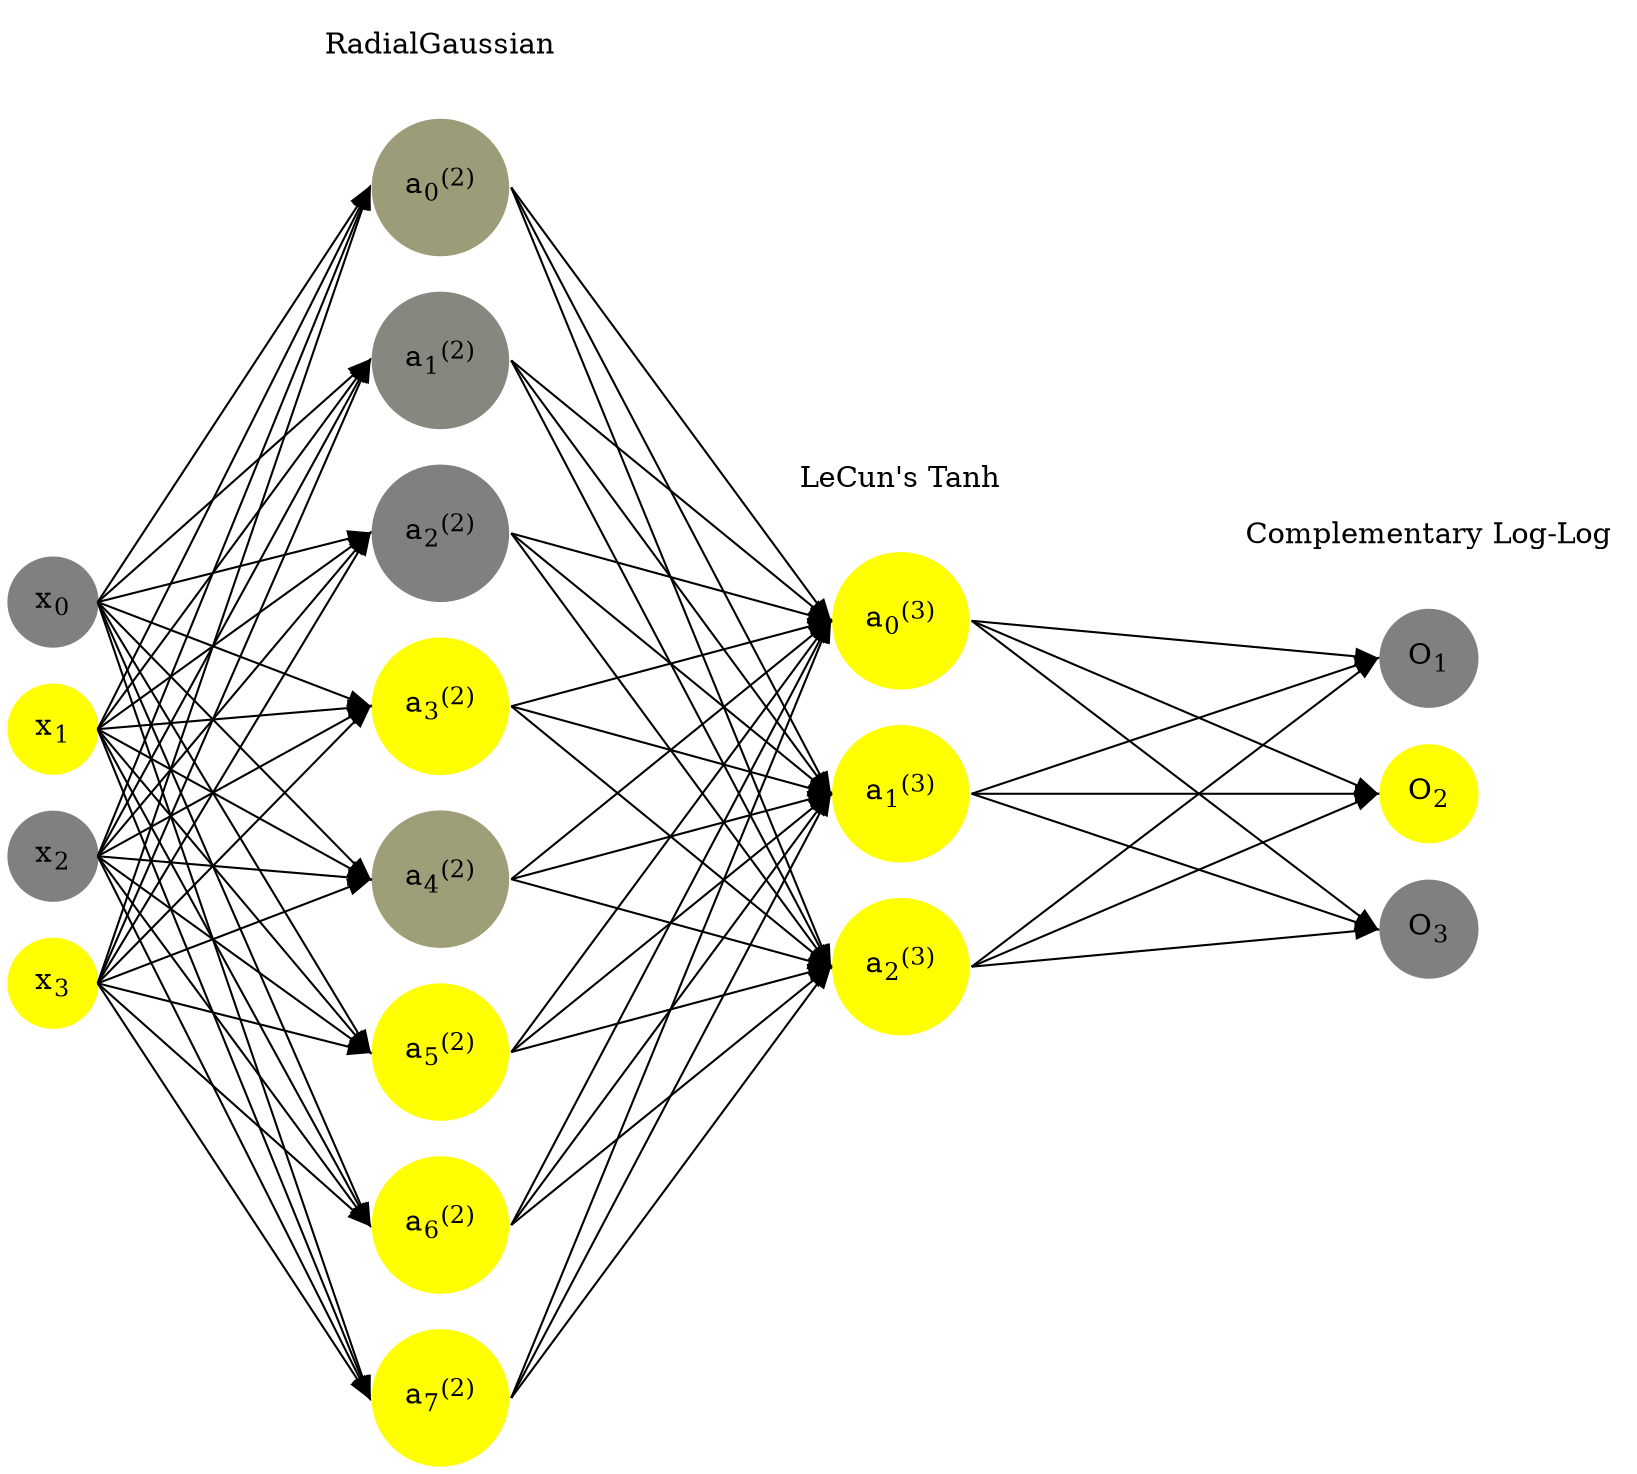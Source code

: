 digraph G {
	rankdir = LR;
	splines=false;
	edge[style=invis];
	ranksep= 1.4;
	{
	node [shape=circle, color="0.1667, 0.0, 0.5", style=filled, fillcolor="0.1667, 0.0, 0.5"];
	x0 [label=<x<sub>0</sub>>];
	}
	{
	node [shape=circle, color="0.1667, 1.0, 1.0", style=filled, fillcolor="0.1667, 1.0, 1.0"];
	x1 [label=<x<sub>1</sub>>];
	}
	{
	node [shape=circle, color="0.1667, 0.0, 0.5", style=filled, fillcolor="0.1667, 0.0, 0.5"];
	x2 [label=<x<sub>2</sub>>];
	}
	{
	node [shape=circle, color="0.1667, 1.0, 1.0", style=filled, fillcolor="0.1667, 1.0, 1.0"];
	x3 [label=<x<sub>3</sub>>];
	}
	{
	node [shape=circle, color="0.1667, 0.224900, 0.612450", style=filled, fillcolor="0.1667, 0.224900, 0.612450"];
	a02 [label=<a<sub>0</sub><sup>(2)</sup>>];
	}
	{
	node [shape=circle, color="0.1667, 0.058894, 0.529447", style=filled, fillcolor="0.1667, 0.058894, 0.529447"];
	a12 [label=<a<sub>1</sub><sup>(2)</sup>>];
	}
	{
	node [shape=circle, color="0.1667, 0.002145, 0.501073", style=filled, fillcolor="0.1667, 0.002145, 0.501073"];
	a22 [label=<a<sub>2</sub><sup>(2)</sup>>];
	}
	{
	node [shape=circle, color="0.1667, 0.998303, 0.999152", style=filled, fillcolor="0.1667, 0.998303, 0.999152"];
	a32 [label=<a<sub>3</sub><sup>(2)</sup>>];
	}
	{
	node [shape=circle, color="0.1667, 0.241183, 0.620592", style=filled, fillcolor="0.1667, 0.241183, 0.620592"];
	a42 [label=<a<sub>4</sub><sup>(2)</sup>>];
	}
	{
	node [shape=circle, color="0.1667, 0.995194, 0.997597", style=filled, fillcolor="0.1667, 0.995194, 0.997597"];
	a52 [label=<a<sub>5</sub><sup>(2)</sup>>];
	}
	{
	node [shape=circle, color="0.1667, 0.999817, 0.999909", style=filled, fillcolor="0.1667, 0.999817, 0.999909"];
	a62 [label=<a<sub>6</sub><sup>(2)</sup>>];
	}
	{
	node [shape=circle, color="0.1667, 0.999919, 0.999959", style=filled, fillcolor="0.1667, 0.999919, 0.999959"];
	a72 [label=<a<sub>7</sub><sup>(2)</sup>>];
	}
	{
	node [shape=circle, color="0.1667, 1.292800, 1.146400", style=filled, fillcolor="0.1667, 1.292800, 1.146400"];
	a03 [label=<a<sub>0</sub><sup>(3)</sup>>];
	}
	{
	node [shape=circle, color="0.1667, 1.615826, 1.307913", style=filled, fillcolor="0.1667, 1.615826, 1.307913"];
	a13 [label=<a<sub>1</sub><sup>(3)</sup>>];
	}
	{
	node [shape=circle, color="0.1667, 1.172027, 1.086013", style=filled, fillcolor="0.1667, 1.172027, 1.086013"];
	a23 [label=<a<sub>2</sub><sup>(3)</sup>>];
	}
	{
	node [shape=circle, color="0.1667, 0.0, 0.5", style=filled, fillcolor="0.1667, 0.0, 0.5"];
	O1 [label=<O<sub>1</sub>>];
	}
	{
	node [shape=circle, color="0.1667, 1.0, 1.0", style=filled, fillcolor="0.1667, 1.0, 1.0"];
	O2 [label=<O<sub>2</sub>>];
	}
	{
	node [shape=circle, color="0.1667, 0.0, 0.5", style=filled, fillcolor="0.1667, 0.0, 0.5"];
	O3 [label=<O<sub>3</sub>>];
	}
	{
	rank=same;
	x0->x1->x2->x3;
	}
	{
	rank=same;
	a02->a12->a22->a32->a42->a52->a62->a72;
	}
	{
	rank=same;
	a03->a13->a23;
	}
	{
	rank=same;
	O1->O2->O3;
	}
	l1 [shape=plaintext,label="RadialGaussian"];
	l1->a02;
	{rank=same; l1;a02};
	l2 [shape=plaintext,label="LeCun's Tanh"];
	l2->a03;
	{rank=same; l2;a03};
	l3 [shape=plaintext,label="Complementary Log-Log"];
	l3->O1;
	{rank=same; l3;O1};
edge[style=solid, tailport=e, headport=w];
	{x0;x1;x2;x3} -> {a02;a12;a22;a32;a42;a52;a62;a72};
	{a02;a12;a22;a32;a42;a52;a62;a72} -> {a03;a13;a23};
	{a03;a13;a23} -> {O1,O2,O3};
}